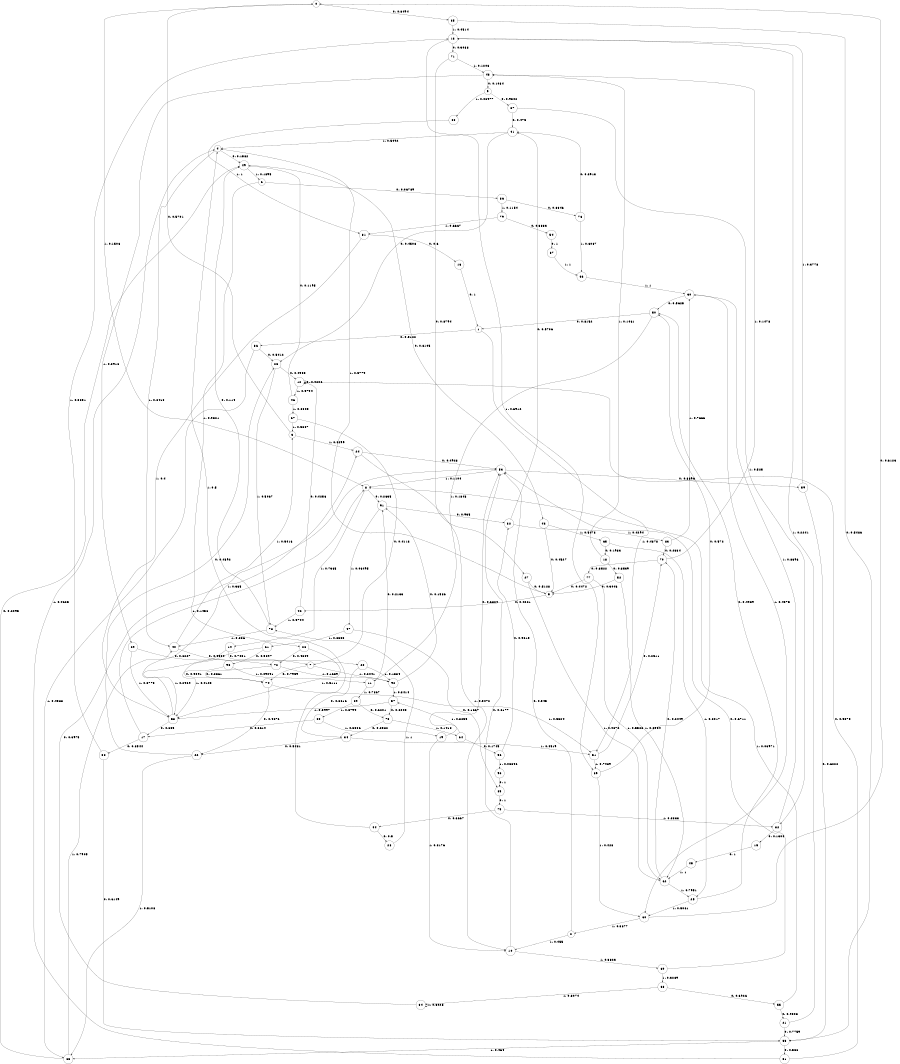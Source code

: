 digraph "ch5concat_phase3_L10" {
size = "6,8.5";
ratio = "fill";
node [shape = circle];
node [fontsize = 24];
edge [fontsize = 24];
0 -> 35 [label = "0: 0.8494   "];
0 -> 8 [label = "1: 0.1506   "];
1 -> 36 [label = "0: 0.5122   "];
1 -> 51 [label = "1: 0.4878   "];
2 -> 53 [label = "0: 0.545    "];
2 -> 10 [label = "1: 0.455    "];
3 -> 0 [label = "0: 0.5701   "];
3 -> 24 [label = "1: 0.4299   "];
4 -> 49 [label = "0: 0.1582   "];
4 -> 40 [label = "1: 0.8418   "];
5 -> 42 [label = "0: 0.4221   "];
5 -> 4 [label = "1: 0.5779   "];
6 -> 86 [label = "0: 0.06789  "];
6 -> 26 [label = "1: 0.9321   "];
7 -> 74 [label = "0: 0.7959   "];
7 -> 92 [label = "1: 0.2041   "];
8 -> 91 [label = "0: 0.2635   "];
8 -> 14 [label = "1: 0.7365   "];
9 -> 87 [label = "0: 0.9302   "];
9 -> 88 [label = "1: 0.06977  "];
10 -> 53 [label = "0: 0.6177   "];
10 -> 69 [label = "1: 0.3823   "];
11 -> 91 [label = "0: 0.2133   "];
11 -> 89 [label = "1: 0.7867   "];
12 -> 12 [label = "0: 0.4206   "];
12 -> 46 [label = "1: 0.5794   "];
13 -> 71 [label = "0: 0.3088   "];
13 -> 39 [label = "1: 0.6912   "];
14 -> 20 [label = "0: 0.7031   "];
14 -> 58 [label = "1: 0.2969   "];
15 -> 45 [label = "0: 1        "];
16 -> 1 [label = "0: 1        "];
17 -> 38 [label = "0: 0.8544   "];
17 -> 8 [label = "1: 0.1456   "];
18 -> 52 [label = "0: 0.8539   "];
18 -> 48 [label = "1: 0.1461   "];
19 -> 53 [label = "0: 0.6824   "];
19 -> 10 [label = "1: 0.3176   "];
20 -> 34 [label = "0: 0.8616   "];
20 -> 92 [label = "1: 0.1384   "];
21 -> 33 [label = "0: 0.7759   "];
21 -> 13 [label = "1: 0.2241   "];
22 -> 23 [label = "0: 0.4892   "];
22 -> 63 [label = "1: 0.5108   "];
23 -> 12 [label = "0: 0.4933   "];
23 -> 78 [label = "1: 0.5067   "];
24 -> 53 [label = "0: 0.4928   "];
24 -> 10 [label = "1: 0.5072   "];
25 -> 50 [label = "0: 0.4939   "];
25 -> 60 [label = "1: 0.5061   "];
26 -> 72 [label = "0: 0.4889   "];
26 -> 58 [label = "1: 0.5111   "];
27 -> 5 [label = "0: 0.5128   "];
27 -> 62 [label = "1: 0.4872   "];
28 -> 78 [label = "1: 1        "];
29 -> 72 [label = "0: 0.6227   "];
29 -> 58 [label = "1: 0.3773   "];
30 -> 50 [label = "0: 0.5625   "];
30 -> 60 [label = "1: 0.4375   "];
31 -> 12 [label = "0: 0.5375   "];
31 -> 4 [label = "1: 0.4625   "];
32 -> 41 [label = "0: 0.5706   "];
32 -> 83 [label = "1: 0.4294   "];
33 -> 31 [label = "0: 0.536    "];
33 -> 63 [label = "1: 0.464    "];
34 -> 22 [label = "0: 0.5481   "];
34 -> 51 [label = "1: 0.4519   "];
35 -> 33 [label = "0: 0.5486   "];
35 -> 13 [label = "1: 0.4514   "];
36 -> 23 [label = "0: 0.5412   "];
36 -> 63 [label = "1: 0.4588   "];
37 -> 66 [label = "1: 1        "];
38 -> 33 [label = "0: 0.6149   "];
38 -> 13 [label = "1: 0.3851   "];
39 -> 50 [label = "0: 0.572    "];
39 -> 60 [label = "1: 0.428    "];
40 -> 7 [label = "0: 0.4584   "];
40 -> 3 [label = "1: 0.5416   "];
41 -> 23 [label = "0: 0.4508   "];
41 -> 4 [label = "1: 0.5492   "];
42 -> 12 [label = "0: 0.4256   "];
42 -> 78 [label = "1: 0.5744   "];
43 -> 5 [label = "0: 0.4527   "];
43 -> 65 [label = "1: 0.5473   "];
44 -> 28 [label = "0: 0.5      "];
44 -> 4 [label = "1: 0.5      "];
45 -> 62 [label = "1: 1        "];
46 -> 49 [label = "0: 0.1195   "];
46 -> 67 [label = "1: 0.8805   "];
47 -> 85 [label = "0: 0.1667   "];
47 -> 61 [label = "1: 0.8333   "];
48 -> 9 [label = "0: 0.1084   "];
48 -> 29 [label = "1: 0.8916   "];
49 -> 43 [label = "0: 0.8105   "];
49 -> 6 [label = "1: 0.1895   "];
50 -> 1 [label = "0: 0.8152   "];
50 -> 11 [label = "1: 0.1848   "];
51 -> 70 [label = "0: 0.2511   "];
51 -> 39 [label = "1: 0.7489   "];
52 -> 5 [label = "0: 0.3046   "];
52 -> 62 [label = "1: 0.6954   "];
53 -> 59 [label = "0: 0.8896   "];
53 -> 8 [label = "1: 0.1104   "];
54 -> 37 [label = "0: 1        "];
55 -> 21 [label = "0: 0.9303   "];
55 -> 8 [label = "1: 0.06971  "];
56 -> 32 [label = "0: 0.9615   "];
56 -> 90 [label = "1: 0.03846  "];
57 -> 73 [label = "0: 0.6003   "];
57 -> 58 [label = "1: 0.3997   "];
58 -> 17 [label = "0: 0.635    "];
58 -> 24 [label = "1: 0.365    "];
59 -> 33 [label = "0: 0.6222   "];
59 -> 13 [label = "1: 0.3778   "];
60 -> 0 [label = "0: 0.6123   "];
60 -> 2 [label = "1: 0.3877   "];
61 -> 93 [label = "0: 0.5897   "];
61 -> 58 [label = "1: 0.4103   "];
62 -> 70 [label = "0: 0.2049   "];
62 -> 25 [label = "1: 0.7951   "];
63 -> 49 [label = "0: 0.2095   "];
63 -> 40 [label = "1: 0.7905   "];
64 -> 56 [label = "0: 0.1745   "];
64 -> 57 [label = "1: 0.8255   "];
65 -> 18 [label = "0: 0.1983   "];
65 -> 25 [label = "1: 0.8017   "];
66 -> 30 [label = "1: 1        "];
67 -> 7 [label = "0: 0.4113   "];
67 -> 3 [label = "1: 0.5887   "];
68 -> 55 [label = "0: 0.6926   "];
68 -> 84 [label = "1: 0.3074   "];
69 -> 53 [label = "0: 0.6711   "];
69 -> 68 [label = "1: 0.3289   "];
70 -> 77 [label = "0: 0.8522   "];
70 -> 48 [label = "1: 0.1478   "];
71 -> 27 [label = "0: 0.8794   "];
71 -> 48 [label = "1: 0.1206   "];
72 -> 74 [label = "0: 0.8361   "];
72 -> 92 [label = "1: 0.1639   "];
73 -> 34 [label = "0: 0.8582   "];
73 -> 64 [label = "1: 0.1418   "];
74 -> 22 [label = "0: 0.4676   "];
74 -> 51 [label = "1: 0.5324   "];
75 -> 44 [label = "0: 0.6667   "];
75 -> 82 [label = "1: 0.3333   "];
76 -> 41 [label = "0: 0.3913   "];
76 -> 66 [label = "1: 0.6087   "];
77 -> 5 [label = "0: 0.4472   "];
77 -> 62 [label = "1: 0.5528   "];
78 -> 49 [label = "0: 0.114    "];
78 -> 40 [label = "1: 0.886    "];
79 -> 54 [label = "0: 0.3333   "];
79 -> 81 [label = "1: 0.6667   "];
80 -> 17 [label = "0: 0.6614   "];
80 -> 19 [label = "1: 0.3386   "];
81 -> 16 [label = "0: 0.6      "];
81 -> 58 [label = "1: 0.4      "];
82 -> 15 [label = "0: 0.1304   "];
82 -> 30 [label = "1: 0.8696   "];
83 -> 70 [label = "0: 0.2334   "];
83 -> 30 [label = "1: 0.7666   "];
84 -> 53 [label = "0: 0.6975   "];
84 -> 84 [label = "1: 0.3025   "];
85 -> 75 [label = "0: 1        "];
86 -> 76 [label = "0: 0.8846   "];
86 -> 79 [label = "1: 0.1154   "];
87 -> 41 [label = "0: 0.475    "];
87 -> 82 [label = "1: 0.525    "];
88 -> 81 [label = "1: 1        "];
89 -> 73 [label = "0: 0.6201   "];
89 -> 80 [label = "1: 0.3799   "];
90 -> 85 [label = "0: 1        "];
91 -> 32 [label = "0: 0.935    "];
91 -> 47 [label = "1: 0.06495  "];
92 -> 91 [label = "0: 0.1586   "];
92 -> 57 [label = "1: 0.8414   "];
93 -> 74 [label = "0: 0.9091   "];
93 -> 11 [label = "1: 0.09091  "];
}